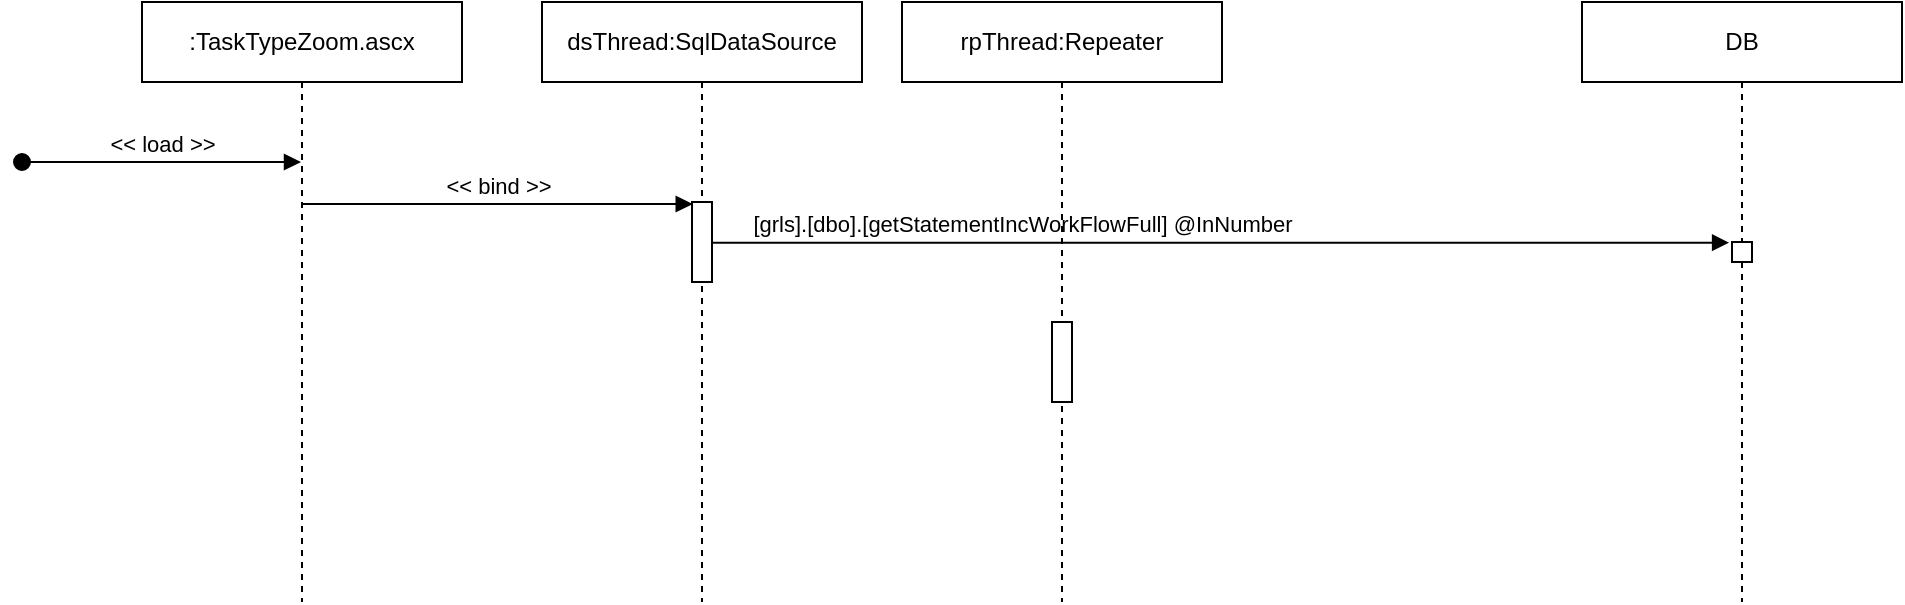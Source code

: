 <mxfile version="20.5.1" type="github">
  <diagram id="0S9IuA0MUspX1pKyNK9L" name="Страница 1">
    <mxGraphModel dx="1247" dy="815" grid="1" gridSize="10" guides="1" tooltips="1" connect="1" arrows="1" fold="1" page="1" pageScale="1" pageWidth="827" pageHeight="1169" math="0" shadow="0">
      <root>
        <mxCell id="0" />
        <mxCell id="1" parent="0" />
        <mxCell id="AjJ1fiy0JQN6Zd3U1w5--1" value=":TaskTypeZoom.ascx" style="shape=umlLifeline;perimeter=lifelinePerimeter;whiteSpace=wrap;html=1;container=1;collapsible=0;recursiveResize=0;outlineConnect=0;" vertex="1" parent="1">
          <mxGeometry x="80" y="40" width="160" height="300" as="geometry" />
        </mxCell>
        <mxCell id="AjJ1fiy0JQN6Zd3U1w5--2" value="dsThread:SqlDataSource" style="shape=umlLifeline;perimeter=lifelinePerimeter;whiteSpace=wrap;html=1;container=1;collapsible=0;recursiveResize=0;outlineConnect=0;" vertex="1" parent="1">
          <mxGeometry x="280" y="40" width="160" height="300" as="geometry" />
        </mxCell>
        <mxCell id="AjJ1fiy0JQN6Zd3U1w5--5" value="" style="html=1;points=[];perimeter=orthogonalPerimeter;" vertex="1" parent="AjJ1fiy0JQN6Zd3U1w5--2">
          <mxGeometry x="75" y="100" width="10" height="40" as="geometry" />
        </mxCell>
        <mxCell id="AjJ1fiy0JQN6Zd3U1w5--3" value="DB" style="shape=umlLifeline;perimeter=lifelinePerimeter;whiteSpace=wrap;html=1;container=1;collapsible=0;recursiveResize=0;outlineConnect=0;" vertex="1" parent="1">
          <mxGeometry x="800" y="40" width="160" height="300" as="geometry" />
        </mxCell>
        <mxCell id="AjJ1fiy0JQN6Zd3U1w5--4" value="" style="html=1;points=[];perimeter=orthogonalPerimeter;" vertex="1" parent="AjJ1fiy0JQN6Zd3U1w5--3">
          <mxGeometry x="75" y="120" width="10" height="10" as="geometry" />
        </mxCell>
        <mxCell id="AjJ1fiy0JQN6Zd3U1w5--7" value="&amp;lt;&amp;lt; load &amp;gt;&amp;gt;" style="html=1;verticalAlign=bottom;startArrow=oval;startFill=1;endArrow=block;startSize=8;rounded=0;" edge="1" parent="1" target="AjJ1fiy0JQN6Zd3U1w5--1">
          <mxGeometry width="60" relative="1" as="geometry">
            <mxPoint x="20" y="120" as="sourcePoint" />
            <mxPoint x="80" y="120" as="targetPoint" />
          </mxGeometry>
        </mxCell>
        <mxCell id="AjJ1fiy0JQN6Zd3U1w5--8" value="&amp;lt;&amp;lt; bind &amp;gt;&amp;gt;" style="html=1;verticalAlign=bottom;endArrow=block;rounded=0;entryX=0.037;entryY=0.025;entryDx=0;entryDy=0;entryPerimeter=0;" edge="1" parent="1" source="AjJ1fiy0JQN6Zd3U1w5--1" target="AjJ1fiy0JQN6Zd3U1w5--5">
          <mxGeometry width="80" relative="1" as="geometry">
            <mxPoint x="140" y="380" as="sourcePoint" />
            <mxPoint x="220" y="380" as="targetPoint" />
          </mxGeometry>
        </mxCell>
        <mxCell id="AjJ1fiy0JQN6Zd3U1w5--9" value="[grls].[dbo].[getStatementIncWorkFlowFull] @InNumber" style="html=1;verticalAlign=bottom;endArrow=block;rounded=0;entryX=-0.145;entryY=0.036;entryDx=0;entryDy=0;entryPerimeter=0;" edge="1" parent="1" source="AjJ1fiy0JQN6Zd3U1w5--5" target="AjJ1fiy0JQN6Zd3U1w5--4">
          <mxGeometry x="-0.39" width="80" relative="1" as="geometry">
            <mxPoint x="310" y="530" as="sourcePoint" />
            <mxPoint x="390" y="530" as="targetPoint" />
            <mxPoint as="offset" />
          </mxGeometry>
        </mxCell>
        <mxCell id="AjJ1fiy0JQN6Zd3U1w5--10" value="rpThread:Repeater" style="shape=umlLifeline;perimeter=lifelinePerimeter;whiteSpace=wrap;html=1;container=1;collapsible=0;recursiveResize=0;outlineConnect=0;" vertex="1" parent="1">
          <mxGeometry x="460" y="40" width="160" height="300" as="geometry" />
        </mxCell>
        <mxCell id="AjJ1fiy0JQN6Zd3U1w5--11" value="" style="html=1;points=[];perimeter=orthogonalPerimeter;" vertex="1" parent="AjJ1fiy0JQN6Zd3U1w5--10">
          <mxGeometry x="75" y="160" width="10" height="40" as="geometry" />
        </mxCell>
      </root>
    </mxGraphModel>
  </diagram>
</mxfile>
